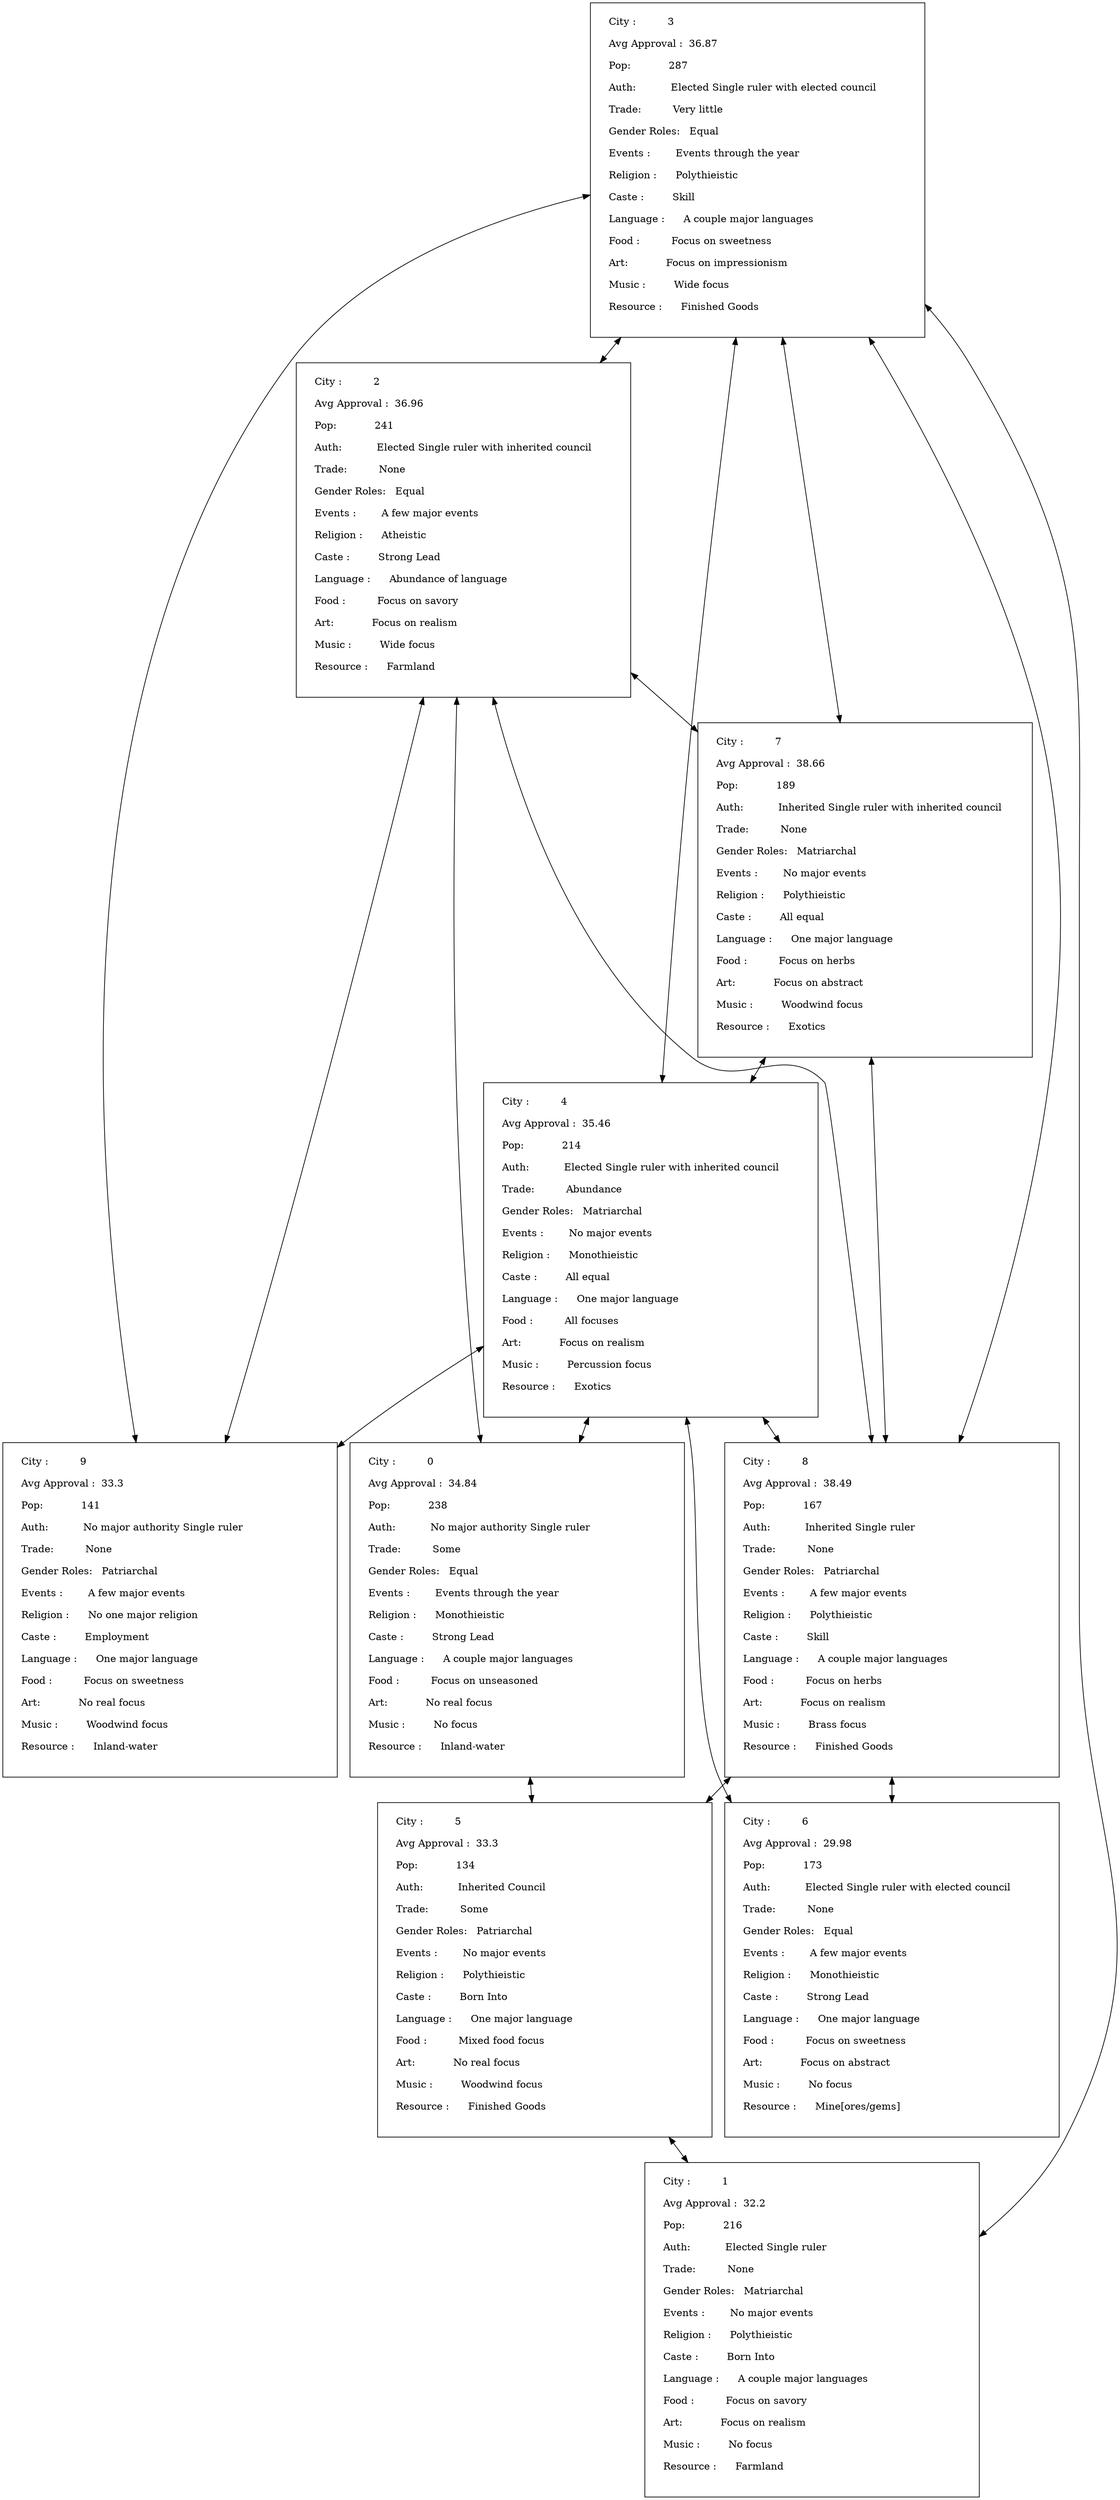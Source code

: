 digraph Cities {
	0 [shape=square]
	1 [shape=square]
	2 [shape=square]
	3 [shape=square]
	4 [shape=square]
	5 [shape=square]
	6 [shape=square]
	7 [shape=square]
	8 [shape=square]
	9 [shape=square]
	4 -> 0 [dir=both]
	2 -> 0 [dir=both]
	3 -> 1 [dir=both]
	5 -> 1 [dir=both]
	3 -> 2 [dir=both]
	8 -> 2 [dir=both]
	9 -> 3 [dir=both]
	8 -> 3 [dir=both]
	7 -> 4 [dir=both]
	3 -> 4 [dir=both]
	0 -> 5 [dir=both]
	8 -> 5 [dir=both]
	8 -> 6 [dir=both]
	4 -> 6 [dir=both]
	3 -> 7 [dir=both]
	2 -> 7 [dir=both]
	7 -> 8 [dir=both]
	4 -> 8 [dir=both]
	4 -> 9 [dir=both]
	2 -> 9 [dir=both]
	0 [label="
    City :          0\l
    Avg Approval :  34.84\l
    Pop:            238\l
    Auth:           No major authority Single ruler\l
    Trade:          Some\l
    Gender Roles:   Equal\l
    Events :        Events through the year\l
    Religion :      Monothieistic\l
    Caste :         Strong Lead\l
    Language :      A couple major languages\l
    Food :          Focus on unseasoned\l
    Art:            No real focus\l
    Music :         No focus\l
    Resource :      Inland-water\l
    "]
	1 [label="
    City :          1\l
    Avg Approval :  32.2\l
    Pop:            216\l
    Auth:           Elected Single ruler\l
    Trade:          None\l
    Gender Roles:   Matriarchal\l
    Events :        No major events\l
    Religion :      Polythieistic\l
    Caste :         Born Into\l
    Language :      A couple major languages\l
    Food :          Focus on savory\l
    Art:            Focus on realism\l
    Music :         No focus\l
    Resource :      Farmland\l
    "]
	2 [label="
    City :          2\l
    Avg Approval :  36.96\l
    Pop:            241\l
    Auth:           Elected Single ruler with inherited council\l
    Trade:          None\l
    Gender Roles:   Equal\l
    Events :        A few major events\l
    Religion :      Atheistic\l
    Caste :         Strong Lead\l
    Language :      Abundance of language\l
    Food :          Focus on savory\l
    Art:            Focus on realism\l
    Music :         Wide focus\l
    Resource :      Farmland\l
    "]
	3 [label="
    City :          3\l
    Avg Approval :  36.87\l
    Pop:            287\l
    Auth:           Elected Single ruler with elected council\l
    Trade:          Very little\l
    Gender Roles:   Equal\l
    Events :        Events through the year\l
    Religion :      Polythieistic\l
    Caste :         Skill\l
    Language :      A couple major languages\l
    Food :          Focus on sweetness\l
    Art:            Focus on impressionism\l
    Music :         Wide focus\l
    Resource :      Finished Goods\l
    "]
	4 [label="
    City :          4\l
    Avg Approval :  35.46\l
    Pop:            214\l
    Auth:           Elected Single ruler with inherited council\l
    Trade:          Abundance\l
    Gender Roles:   Matriarchal\l
    Events :        No major events\l
    Religion :      Monothieistic\l
    Caste :         All equal\l
    Language :      One major language\l
    Food :          All focuses\l
    Art:            Focus on realism\l
    Music :         Percussion focus\l
    Resource :      Exotics\l
    "]
	5 [label="
    City :          5\l
    Avg Approval :  33.3\l
    Pop:            134\l
    Auth:           Inherited Council\l
    Trade:          Some\l
    Gender Roles:   Patriarchal\l
    Events :        No major events\l
    Religion :      Polythieistic\l
    Caste :         Born Into\l
    Language :      One major language\l
    Food :          Mixed food focus\l
    Art:            No real focus\l
    Music :         Woodwind focus\l
    Resource :      Finished Goods\l
    "]
	6 [label="
    City :          6\l
    Avg Approval :  29.98\l
    Pop:            173\l
    Auth:           Elected Single ruler with elected council\l
    Trade:          None\l
    Gender Roles:   Equal\l
    Events :        A few major events\l
    Religion :      Monothieistic\l
    Caste :         Strong Lead\l
    Language :      One major language\l
    Food :          Focus on sweetness\l
    Art:            Focus on abstract\l
    Music :         No focus\l
    Resource :      Mine[ores/gems]\l
    "]
	7 [label="
    City :          7\l
    Avg Approval :  38.66\l
    Pop:            189\l
    Auth:           Inherited Single ruler with inherited council\l
    Trade:          None\l
    Gender Roles:   Matriarchal\l
    Events :        No major events\l
    Religion :      Polythieistic\l
    Caste :         All equal\l
    Language :      One major language\l
    Food :          Focus on herbs\l
    Art:            Focus on abstract\l
    Music :         Woodwind focus\l
    Resource :      Exotics\l
    "]
	8 [label="
    City :          8\l
    Avg Approval :  38.49\l
    Pop:            167\l
    Auth:           Inherited Single ruler\l
    Trade:          None\l
    Gender Roles:   Patriarchal\l
    Events :        A few major events\l
    Religion :      Polythieistic\l
    Caste :         Skill\l
    Language :      A couple major languages\l
    Food :          Focus on herbs\l
    Art:            Focus on realism\l
    Music :         Brass focus\l
    Resource :      Finished Goods\l
    "]
	9 [label="
    City :          9\l
    Avg Approval :  33.3\l
    Pop:            141\l
    Auth:           No major authority Single ruler\l
    Trade:          None\l
    Gender Roles:   Patriarchal\l
    Events :        A few major events\l
    Religion :      No one major religion\l
    Caste :         Employment\l
    Language :      One major language\l
    Food :          Focus on sweetness\l
    Art:            No real focus\l
    Music :         Woodwind focus\l
    Resource :      Inland-water\l
    "]
}
